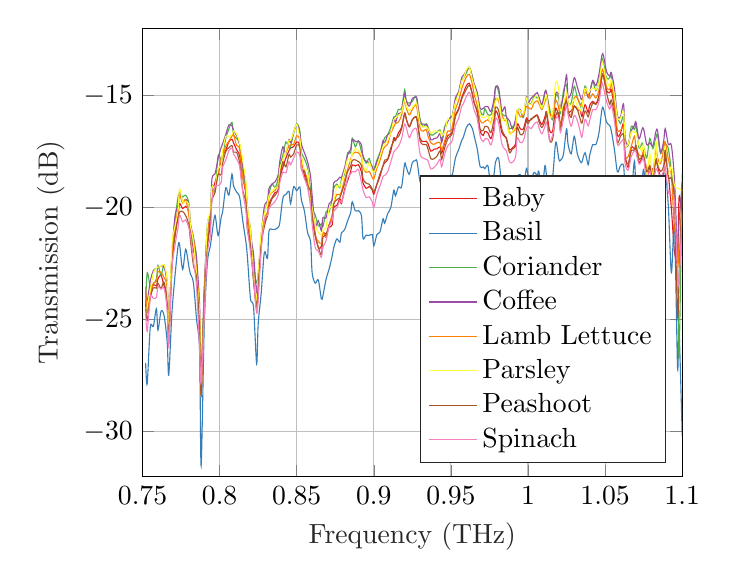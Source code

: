 % This file was created by matlab2tikz.
%
%The latest updates can be retrieved from
%  http://www.mathworks.com/matlabcentral/fileexchange/22022-matlab2tikz-matlab2tikz
%where you can also make suggestions and rate matlab2tikz.
%
\definecolor{mycolor1}{rgb}{0.894,0.102,0.11}%
\definecolor{mycolor2}{rgb}{0.216,0.494,0.722}%
\definecolor{mycolor3}{rgb}{0.302,0.686,0.29}%
\definecolor{mycolor4}{rgb}{0.596,0.306,0.639}%
\definecolor{mycolor5}{rgb}{1.0,0.498,0.0}%
\definecolor{mycolor6}{rgb}{1.0,1.0,0.2}%
\definecolor{mycolor7}{rgb}{0.651,0.337,0.157}%
\definecolor{mycolor8}{rgb}{0.969,0.506,0.749}%
%
\begin{tikzpicture}

\begin{axis}[%
xmin=0.75,
xmax=1.1,
xlabel style={font=\color{white!15!black}},
xlabel={Frequency (THz)},
ymin=-32,
ymax=-12,
ylabel style={font=\color{white!15!black}},
ylabel={Transmission (dB)},
axis background/.style={fill=white},
xmajorgrids,
ymajorgrids,
legend style={at={(0.97,0.03)}, anchor=south east, legend cell align=left, align=left, draw=white!15!black}
]
\addplot [smooth, color=mycolor1]
  table[row sep=crcr]{%
0.752	-24.549\\
0.753	-24.677\\
0.755	-23.911\\
0.757	-23.445\\
0.759	-23.495\\
0.76	-23.184\\
0.762	-23.024\\
0.764	-23.505\\
0.766	-24.106\\
0.767	-26.063\\
0.769	-22.325\\
0.771	-21.313\\
0.773	-20.342\\
0.774	-19.823\\
0.776	-20.046\\
0.778	-19.95\\
0.78	-20.187\\
0.781	-20.984\\
0.783	-21.861\\
0.785	-22.743\\
0.787	-25.639\\
0.788	-28.383\\
0.79	-24.043\\
0.792	-21.76\\
0.794	-20.689\\
0.795	-19.452\\
0.797	-18.876\\
0.799	-18.471\\
0.801	-17.928\\
0.802	-17.655\\
0.804	-17.447\\
0.806	-17.06\\
0.808	-16.957\\
0.809	-17.111\\
0.811	-17.417\\
0.813	-17.696\\
0.815	-18.635\\
0.817	-19.428\\
0.818	-20.713\\
0.82	-21.625\\
0.822	-23.166\\
0.824	-24.597\\
0.825	-23.906\\
0.827	-21.547\\
0.829	-20.599\\
0.831	-20.395\\
0.832	-19.846\\
0.834	-19.557\\
0.836	-19.329\\
0.838	-19.259\\
0.839	-18.691\\
0.841	-18.21\\
0.843	-17.787\\
0.845	-17.461\\
0.846	-17.345\\
0.848	-17.282\\
0.85	-17.073\\
0.852	-17.189\\
0.853	-17.79\\
0.855	-18.585\\
0.857	-19.044\\
0.859	-19.623\\
0.86	-20.307\\
0.862	-21.158\\
0.864	-21.79\\
0.866	-21.728\\
0.867	-21.13\\
0.869	-21.183\\
0.871	-20.877\\
0.873	-20.775\\
0.874	-20.006\\
0.876	-19.907\\
0.878	-19.604\\
0.879	-19.824\\
0.881	-19.198\\
0.883	-18.803\\
0.885	-18.385\\
0.886	-18.096\\
0.888	-18.146\\
0.89	-18.092\\
0.892	-18.413\\
0.893	-18.9\\
0.895	-19.144\\
0.897	-19.063\\
0.899	-19.214\\
0.9	-19.405\\
0.902	-18.977\\
0.904	-18.607\\
0.906	-18.118\\
0.907	-18.014\\
0.909	-17.859\\
0.911	-17.474\\
0.913	-16.888\\
0.914	-17.01\\
0.916	-16.662\\
0.918	-16.432\\
0.92	-15.807\\
0.921	-16.042\\
0.923	-16.388\\
0.925	-16.077\\
0.927	-15.963\\
0.928	-16.046\\
0.93	-16.92\\
0.932	-17.054\\
0.934	-17.042\\
0.935	-17.126\\
0.937	-17.486\\
0.939	-17.396\\
0.941	-17.38\\
0.943	-17.292\\
0.944	-17.58\\
0.946	-17.102\\
0.948	-16.793\\
0.95	-16.707\\
0.951	-16.6\\
0.953	-15.856\\
0.955	-15.583\\
0.957	-15.086\\
0.958	-14.913\\
0.96	-14.569\\
0.962	-14.459\\
0.964	-14.97\\
0.965	-15.293\\
0.967	-15.749\\
0.969	-16.596\\
0.971	-16.783\\
0.972	-16.605\\
0.974	-16.667\\
0.976	-16.926\\
0.978	-16.366\\
0.979	-15.69\\
0.981	-15.99\\
0.983	-16.643\\
0.985	-16.845\\
0.986	-16.886\\
0.988	-17.429\\
0.99	-17.323\\
0.992	-17.151\\
0.993	-16.277\\
0.995	-16.484\\
0.997	-16.498\\
0.999	-16.002\\
1.0	-16.133\\
1.002	-16.084\\
1.004	-15.942\\
1.006	-15.866\\
1.007	-16.034\\
1.009	-16.292\\
1.011	-15.954\\
1.012	-15.732\\
1.014	-16.554\\
1.016	-16.574\\
1.018	-15.569\\
1.02	-15.995\\
1.021	-16.232\\
1.023	-15.844\\
1.025	-15.043\\
1.026	-15.713\\
1.028	-15.691\\
1.03	-15.471\\
1.032	-15.638\\
1.034	-15.682\\
1.035	-15.943\\
1.037	-15.409\\
1.039	-15.761\\
1.04	-15.441\\
1.042	-15.26\\
1.044	-15.375\\
1.046	-15.002\\
1.048	-14.065\\
1.049	-14.174\\
1.051	-14.785\\
1.053	-14.881\\
1.054	-14.741\\
1.056	-15.563\\
1.058	-16.771\\
1.06	-16.68\\
1.062	-16.275\\
1.063	-17.623\\
1.065	-18.208\\
1.067	-17.328\\
1.069	-17.384\\
1.07	-17.412\\
1.072	-17.977\\
1.074	-17.776\\
1.075	-17.47\\
1.077	-18.667\\
1.079	-18.197\\
1.081	-18.299\\
1.083	-17.94\\
1.084	-18.153\\
1.086	-18.623\\
1.088	-18.475\\
1.089	-17.781\\
1.091	-18.519\\
1.093	-20.054\\
1.095	-21.966\\
1.097	-22.354\\
1.098	-19.519\\
1.1	-20.52\\
};
\addlegendentry{Baby}

\addplot [smooth, color=mycolor2]
  table[row sep=crcr]{%
0.752	-26.937\\
0.753	-27.868\\
0.755	-25.347\\
0.757	-25.303\\
0.759	-24.511\\
0.76	-25.466\\
0.762	-24.625\\
0.764	-24.833\\
0.766	-26.024\\
0.767	-27.477\\
0.769	-24.755\\
0.771	-23.079\\
0.773	-21.739\\
0.774	-21.646\\
0.776	-22.759\\
0.778	-21.861\\
0.78	-22.616\\
0.781	-22.95\\
0.783	-23.361\\
0.785	-24.961\\
0.787	-26.405\\
0.788	-31.517\\
0.79	-25.361\\
0.792	-22.498\\
0.794	-21.707\\
0.795	-21.203\\
0.797	-20.348\\
0.799	-21.25\\
0.801	-20.43\\
0.802	-20.165\\
0.804	-19.114\\
0.806	-19.446\\
0.808	-18.503\\
0.809	-19.031\\
0.811	-19.307\\
0.813	-19.545\\
0.815	-20.589\\
0.817	-21.511\\
0.818	-22.189\\
0.82	-24.058\\
0.822	-24.454\\
0.824	-26.974\\
0.825	-25.208\\
0.827	-23.775\\
0.829	-21.998\\
0.831	-22.268\\
0.832	-21.062\\
0.834	-20.975\\
0.836	-20.975\\
0.838	-20.873\\
0.839	-20.684\\
0.841	-19.588\\
0.843	-19.414\\
0.845	-19.283\\
0.846	-19.825\\
0.848	-19.073\\
0.85	-19.248\\
0.852	-19.082\\
0.853	-19.649\\
0.855	-20.16\\
0.857	-21.103\\
0.859	-21.537\\
0.86	-22.915\\
0.862	-23.373\\
0.864	-23.231\\
0.866	-24.08\\
0.867	-23.933\\
0.869	-23.203\\
0.871	-22.743\\
0.873	-22.161\\
0.874	-21.791\\
0.876	-21.399\\
0.878	-21.546\\
0.879	-21.131\\
0.881	-20.993\\
0.883	-20.592\\
0.885	-20.223\\
0.886	-19.742\\
0.888	-20.149\\
0.89	-20.138\\
0.892	-20.375\\
0.893	-21.374\\
0.895	-21.234\\
0.897	-21.246\\
0.899	-21.211\\
0.9	-21.711\\
0.902	-21.206\\
0.904	-21.087\\
0.906	-20.496\\
0.907	-20.704\\
0.909	-20.271\\
0.911	-20.006\\
0.913	-19.223\\
0.914	-19.478\\
0.916	-19.081\\
0.918	-19.075\\
0.92	-18.045\\
0.921	-18.197\\
0.923	-18.516\\
0.925	-17.992\\
0.927	-17.907\\
0.928	-17.933\\
0.93	-18.845\\
0.932	-18.848\\
0.934	-19.036\\
0.935	-19.027\\
0.937	-19.456\\
0.939	-19.278\\
0.941	-19.373\\
0.943	-18.914\\
0.944	-19.524\\
0.946	-18.86\\
0.948	-18.641\\
0.95	-18.556\\
0.951	-18.529\\
0.953	-17.776\\
0.955	-17.427\\
0.957	-17.005\\
0.958	-16.875\\
0.96	-16.438\\
0.962	-16.264\\
0.964	-16.494\\
0.965	-16.78\\
0.967	-17.364\\
0.969	-18.182\\
0.971	-18.184\\
0.972	-18.263\\
0.974	-18.137\\
0.976	-19.038\\
0.978	-18.494\\
0.979	-17.952\\
0.981	-17.815\\
0.983	-18.942\\
0.985	-18.599\\
0.986	-19.188\\
0.988	-19.378\\
0.99	-19.573\\
0.992	-19.301\\
0.993	-18.651\\
0.995	-18.535\\
0.997	-18.969\\
0.999	-18.247\\
1.0	-18.548\\
1.002	-18.727\\
1.004	-18.43\\
1.006	-18.571\\
1.007	-18.386\\
1.009	-19.227\\
1.011	-18.128\\
1.012	-18.539\\
1.014	-18.741\\
1.016	-18.619\\
1.018	-17.08\\
1.02	-17.839\\
1.021	-17.899\\
1.023	-17.618\\
1.025	-16.491\\
1.026	-17.186\\
1.028	-17.603\\
1.03	-16.824\\
1.032	-17.601\\
1.034	-17.954\\
1.035	-17.968\\
1.037	-17.552\\
1.039	-18.094\\
1.04	-17.671\\
1.042	-17.194\\
1.044	-17.195\\
1.046	-16.682\\
1.048	-15.605\\
1.049	-15.605\\
1.051	-16.197\\
1.053	-16.339\\
1.054	-16.562\\
1.056	-17.39\\
1.058	-18.409\\
1.06	-18.124\\
1.062	-18.132\\
1.063	-19.185\\
1.065	-18.884\\
1.067	-19.352\\
1.069	-17.916\\
1.07	-18.963\\
1.072	-18.783\\
1.074	-18.723\\
1.075	-18.307\\
1.077	-19.277\\
1.079	-19.222\\
1.081	-19.72\\
1.083	-19.714\\
1.084	-18.77\\
1.086	-19.693\\
1.088	-20.476\\
1.089	-18.494\\
1.091	-19.899\\
1.093	-22.907\\
1.095	-20.803\\
1.097	-27.141\\
1.098	-25.524\\
1.1	-30.172\\
};
\addlegendentry{Basil}

\addplot [smooth, color=mycolor3]
  table[row sep=crcr]{%
0.752	-24.33\\
0.753	-22.906\\
0.755	-23.516\\
0.757	-23.412\\
0.759	-23.19\\
0.76	-22.583\\
0.762	-23.02\\
0.764	-22.566\\
0.766	-23.51\\
0.767	-25.527\\
0.769	-22.082\\
0.771	-20.557\\
0.773	-19.554\\
0.774	-19.377\\
0.776	-19.528\\
0.778	-19.447\\
0.78	-19.784\\
0.781	-20.664\\
0.783	-21.701\\
0.785	-22.228\\
0.787	-25.623\\
0.788	-27.102\\
0.79	-23.93\\
0.792	-20.802\\
0.794	-20.28\\
0.795	-18.989\\
0.797	-19.295\\
0.799	-17.684\\
0.801	-17.909\\
0.802	-17.671\\
0.804	-16.905\\
0.806	-16.496\\
0.808	-16.198\\
0.809	-16.761\\
0.811	-16.917\\
0.813	-17.197\\
0.815	-18.313\\
0.817	-19.287\\
0.818	-20.28\\
0.82	-20.92\\
0.822	-22.651\\
0.824	-23.365\\
0.825	-23.021\\
0.827	-21.408\\
0.829	-20.27\\
0.831	-19.771\\
0.832	-19.379\\
0.834	-18.952\\
0.836	-19.112\\
0.838	-18.707\\
0.839	-18.153\\
0.841	-17.655\\
0.843	-17.07\\
0.845	-17.341\\
0.846	-17.284\\
0.848	-16.701\\
0.85	-16.265\\
0.852	-16.567\\
0.853	-17.508\\
0.855	-17.817\\
0.857	-18.237\\
0.859	-19.244\\
0.86	-20.02\\
0.862	-20.326\\
0.864	-20.822\\
0.866	-20.724\\
0.867	-20.862\\
0.869	-20.191\\
0.871	-20.2\\
0.873	-19.587\\
0.874	-19.145\\
0.876	-18.955\\
0.878	-19.118\\
0.879	-18.726\\
0.881	-18.5\\
0.883	-17.571\\
0.885	-17.555\\
0.886	-16.906\\
0.888	-17.288\\
0.89	-17.02\\
0.892	-17.508\\
0.893	-17.677\\
0.895	-18.021\\
0.897	-17.816\\
0.899	-18.314\\
0.9	-18.309\\
0.902	-17.884\\
0.904	-17.541\\
0.906	-17.114\\
0.907	-16.888\\
0.909	-16.749\\
0.911	-16.411\\
0.913	-15.956\\
0.914	-15.947\\
0.916	-15.625\\
0.918	-15.579\\
0.92	-14.748\\
0.921	-15.248\\
0.923	-15.34\\
0.925	-15.263\\
0.927	-15.032\\
0.928	-15.248\\
0.93	-16.041\\
0.932	-16.394\\
0.934	-16.256\\
0.935	-16.369\\
0.937	-16.761\\
0.939	-16.732\\
0.941	-16.628\\
0.943	-16.538\\
0.944	-16.957\\
0.946	-16.385\\
0.948	-16.103\\
0.95	-15.967\\
0.951	-15.861\\
0.953	-15.262\\
0.955	-14.873\\
0.957	-14.316\\
0.958	-14.25\\
0.96	-13.993\\
0.962	-13.747\\
0.964	-14.167\\
0.965	-14.509\\
0.967	-14.912\\
0.969	-15.694\\
0.971	-15.87\\
0.972	-15.593\\
0.974	-15.854\\
0.976	-15.856\\
0.978	-15.371\\
0.979	-14.628\\
0.981	-14.844\\
0.983	-15.774\\
0.985	-15.901\\
0.986	-15.943\\
0.988	-16.488\\
0.99	-16.391\\
0.992	-16.249\\
0.993	-15.646\\
0.995	-15.67\\
0.997	-15.987\\
0.999	-15.201\\
1.0	-15.347\\
1.002	-15.372\\
1.004	-15.029\\
1.006	-15.116\\
1.007	-15.09\\
1.009	-15.62\\
1.011	-14.85\\
1.012	-14.892\\
1.014	-15.592\\
1.016	-16.09\\
1.018	-15.009\\
1.02	-15.142\\
1.021	-15.799\\
1.023	-14.794\\
1.025	-14.527\\
1.026	-15.323\\
1.028	-15.348\\
1.03	-14.591\\
1.032	-15.109\\
1.034	-15.406\\
1.035	-15.563\\
1.037	-14.58\\
1.039	-15.019\\
1.04	-14.857\\
1.042	-14.371\\
1.044	-14.791\\
1.046	-14.357\\
1.048	-13.409\\
1.049	-13.557\\
1.051	-14.243\\
1.053	-14.209\\
1.054	-14.147\\
1.056	-15.244\\
1.058	-15.918\\
1.06	-16.255\\
1.062	-15.948\\
1.063	-17.152\\
1.065	-17.225\\
1.067	-16.384\\
1.069	-16.519\\
1.07	-16.316\\
1.072	-17.346\\
1.074	-17.124\\
1.075	-17.285\\
1.077	-17.784\\
1.079	-16.919\\
1.081	-17.368\\
1.083	-16.882\\
1.084	-16.759\\
1.086	-17.592\\
1.088	-17.191\\
1.089	-17.163\\
1.091	-17.369\\
1.093	-18.361\\
1.095	-19.62\\
1.097	-22.528\\
1.098	-26.593\\
1.1	-18.517\\
};
\addlegendentry{Coriander}

\addplot [smooth, color=mycolor4]
  table[row sep=crcr]{%
0.752	-23.694\\
0.753	-24.172\\
0.755	-23.287\\
0.757	-22.815\\
0.759	-22.714\\
0.76	-22.684\\
0.762	-22.617\\
0.764	-22.671\\
0.766	-23.36\\
0.767	-25.21\\
0.769	-22.229\\
0.771	-20.425\\
0.773	-19.896\\
0.774	-19.305\\
0.776	-19.779\\
0.778	-19.629\\
0.78	-19.867\\
0.781	-20.719\\
0.783	-21.31\\
0.785	-22.287\\
0.787	-24.38\\
0.788	-27.864\\
0.79	-23.607\\
0.792	-21.015\\
0.794	-20.401\\
0.795	-18.729\\
0.797	-18.494\\
0.799	-17.826\\
0.801	-17.314\\
0.802	-17.136\\
0.804	-16.734\\
0.806	-16.314\\
0.808	-16.35\\
0.809	-16.559\\
0.811	-16.792\\
0.813	-17.219\\
0.815	-18.182\\
0.817	-18.973\\
0.818	-19.981\\
0.82	-21.256\\
0.822	-22.081\\
0.824	-23.805\\
0.825	-22.989\\
0.827	-21.214\\
0.829	-19.945\\
0.831	-19.709\\
0.832	-19.146\\
0.834	-18.951\\
0.836	-18.849\\
0.838	-18.537\\
0.839	-17.953\\
0.841	-17.288\\
0.843	-17.581\\
0.845	-16.96\\
0.846	-17.1\\
0.848	-16.651\\
0.85	-16.287\\
0.852	-16.694\\
0.853	-17.175\\
0.855	-17.556\\
0.857	-17.949\\
0.859	-18.616\\
0.86	-19.467\\
0.862	-20.791\\
0.864	-20.584\\
0.866	-21.029\\
0.867	-20.452\\
0.869	-20.459\\
0.871	-19.829\\
0.873	-19.672\\
0.874	-18.904\\
0.876	-18.806\\
0.878	-18.643\\
0.879	-18.667\\
0.881	-18.231\\
0.883	-17.655\\
0.885	-17.397\\
0.886	-16.951\\
0.888	-17.054\\
0.89	-17.04\\
0.892	-17.205\\
0.893	-17.768\\
0.895	-17.928\\
0.897	-17.998\\
0.899	-18.171\\
0.9	-18.42\\
0.902	-17.962\\
0.904	-17.627\\
0.906	-17.005\\
0.907	-17.162\\
0.909	-16.749\\
0.911	-16.615\\
0.913	-15.996\\
0.914	-16.204\\
0.916	-15.805\\
0.918	-15.735\\
0.92	-14.907\\
0.921	-15.239\\
0.923	-15.473\\
0.925	-15.138\\
0.927	-15.08\\
0.928	-15.152\\
0.93	-16.185\\
0.932	-16.274\\
0.934	-16.307\\
0.935	-16.459\\
0.937	-16.977\\
0.939	-16.926\\
0.941	-16.89\\
0.943	-16.702\\
0.944	-17.095\\
0.946	-16.505\\
0.948	-16.162\\
0.95	-15.95\\
0.951	-15.9\\
0.953	-15.089\\
0.955	-14.83\\
0.957	-14.21\\
0.958	-14.122\\
0.96	-13.902\\
0.962	-13.74\\
0.964	-14.222\\
0.965	-14.466\\
0.967	-14.856\\
0.969	-15.582\\
0.971	-15.573\\
0.972	-15.509\\
0.974	-15.497\\
0.976	-15.722\\
0.978	-15.136\\
0.979	-14.601\\
0.981	-14.685\\
0.983	-15.687\\
0.985	-15.507\\
0.986	-15.966\\
0.988	-16.128\\
0.99	-16.499\\
0.992	-16.031\\
0.993	-15.673\\
0.995	-15.621\\
0.997	-15.914\\
0.999	-15.056\\
1.0	-15.347\\
1.002	-15.119\\
1.004	-14.995\\
1.006	-14.874\\
1.007	-15.049\\
1.009	-15.4\\
1.011	-14.835\\
1.012	-14.874\\
1.014	-15.791\\
1.016	-15.882\\
1.018	-14.911\\
1.02	-14.972\\
1.021	-15.527\\
1.023	-15.009\\
1.025	-14.088\\
1.026	-15.074\\
1.028	-14.884\\
1.03	-14.202\\
1.032	-14.626\\
1.034	-15.066\\
1.035	-15.184\\
1.037	-14.679\\
1.039	-15.094\\
1.04	-14.916\\
1.042	-14.331\\
1.044	-14.565\\
1.046	-14.061\\
1.048	-13.191\\
1.049	-13.239\\
1.051	-13.953\\
1.053	-14.129\\
1.054	-13.976\\
1.056	-14.65\\
1.058	-15.901\\
1.06	-15.958\\
1.062	-15.386\\
1.063	-16.878\\
1.065	-17.203\\
1.067	-16.573\\
1.069	-16.339\\
1.07	-16.182\\
1.072	-16.938\\
1.074	-16.504\\
1.075	-16.492\\
1.077	-17.19\\
1.079	-17.112\\
1.081	-17.243\\
1.083	-16.598\\
1.084	-16.568\\
1.086	-17.523\\
1.088	-17.032\\
1.089	-16.48\\
1.091	-17.176\\
1.093	-17.228\\
1.095	-18.757\\
1.097	-22.022\\
1.098	-20.624\\
1.1	-18.955\\
};
\addlegendentry{Coffee}

\addplot [smooth, color=mycolor5]
  table[row sep=crcr]{%
0.752	-23.55\\
0.753	-24.691\\
0.755	-23.919\\
0.757	-23.372\\
0.759	-23.305\\
0.76	-22.861\\
0.762	-22.901\\
0.764	-23.127\\
0.766	-23.594\\
0.767	-25.836\\
0.769	-22.26\\
0.771	-20.904\\
0.773	-20.029\\
0.774	-19.451\\
0.776	-19.792\\
0.778	-19.656\\
0.78	-20.335\\
0.781	-20.841\\
0.783	-21.376\\
0.785	-22.849\\
0.787	-24.783\\
0.788	-28.316\\
0.79	-24.006\\
0.792	-21.246\\
0.794	-20.43\\
0.795	-19.384\\
0.797	-19.14\\
0.799	-18.513\\
0.801	-17.791\\
0.802	-17.743\\
0.804	-17.261\\
0.806	-17.035\\
0.808	-16.816\\
0.809	-16.756\\
0.811	-17.224\\
0.813	-17.399\\
0.815	-18.677\\
0.817	-19.225\\
0.818	-20.369\\
0.82	-21.34\\
0.822	-22.946\\
0.824	-24.266\\
0.825	-23.479\\
0.827	-21.631\\
0.829	-20.519\\
0.831	-20.214\\
0.832	-19.526\\
0.834	-19.32\\
0.836	-19.234\\
0.838	-18.974\\
0.839	-18.531\\
0.841	-17.872\\
0.843	-17.532\\
0.845	-17.259\\
0.846	-17.201\\
0.848	-17.178\\
0.85	-16.798\\
0.852	-16.964\\
0.853	-17.768\\
0.855	-18.393\\
0.857	-18.765\\
0.859	-19.751\\
0.86	-20.31\\
0.862	-21.241\\
0.864	-21.508\\
0.866	-21.607\\
0.867	-21.099\\
0.869	-21.34\\
0.871	-20.779\\
0.873	-20.3\\
0.874	-19.858\\
0.876	-19.41\\
0.878	-19.443\\
0.879	-19.271\\
0.881	-18.77\\
0.883	-18.298\\
0.885	-17.867\\
0.886	-17.643\\
0.888	-17.524\\
0.89	-17.562\\
0.892	-17.769\\
0.893	-18.201\\
0.895	-18.434\\
0.897	-18.392\\
0.899	-18.655\\
0.9	-18.72\\
0.902	-18.238\\
0.904	-17.902\\
0.906	-17.419\\
0.907	-17.297\\
0.909	-17.163\\
0.911	-16.682\\
0.913	-16.39\\
0.914	-16.257\\
0.916	-16.186\\
0.918	-15.875\\
0.92	-15.247\\
0.921	-15.546\\
0.923	-15.868\\
0.925	-15.622\\
0.927	-15.415\\
0.928	-15.576\\
0.93	-16.455\\
0.932	-16.593\\
0.934	-16.511\\
0.935	-16.783\\
0.937	-17.11\\
0.939	-17.178\\
0.941	-17.103\\
0.943	-17.113\\
0.944	-17.445\\
0.946	-17.017\\
0.948	-16.583\\
0.95	-16.61\\
0.951	-16.353\\
0.953	-15.616\\
0.955	-15.232\\
0.957	-14.703\\
0.958	-14.501\\
0.96	-14.174\\
0.962	-14.062\\
0.964	-14.527\\
0.965	-14.943\\
0.967	-15.416\\
0.969	-16.135\\
0.971	-16.225\\
0.972	-16.156\\
0.974	-16.083\\
0.976	-16.19\\
0.978	-15.587\\
0.979	-15.131\\
0.981	-15.252\\
0.983	-15.88\\
0.985	-16.116\\
0.986	-16.168\\
0.988	-16.664\\
0.99	-16.624\\
0.992	-16.447\\
0.993	-15.692\\
0.995	-15.95\\
0.997	-15.88\\
0.999	-15.486\\
1.0	-15.528\\
1.002	-15.612\\
1.004	-15.332\\
1.006	-15.242\\
1.007	-15.349\\
1.009	-15.619\\
1.011	-15.28\\
1.012	-15.061\\
1.014	-15.777\\
1.016	-15.939\\
1.018	-15.222\\
1.02	-15.596\\
1.021	-16.413\\
1.023	-15.601\\
1.025	-15.011\\
1.026	-15.741\\
1.028	-15.853\\
1.03	-15.093\\
1.032	-15.104\\
1.034	-15.46\\
1.035	-15.314\\
1.037	-14.873\\
1.039	-14.921\\
1.04	-15.138\\
1.042	-14.929\\
1.044	-15.112\\
1.046	-14.762\\
1.048	-13.898\\
1.049	-13.938\\
1.051	-14.645\\
1.053	-14.727\\
1.054	-14.458\\
1.056	-15.366\\
1.058	-16.531\\
1.06	-16.546\\
1.062	-16.48\\
1.063	-17.703\\
1.065	-17.719\\
1.067	-17.261\\
1.069	-16.818\\
1.07	-17.275\\
1.072	-17.659\\
1.074	-17.683\\
1.075	-17.519\\
1.077	-18.264\\
1.079	-18.11\\
1.081	-18.403\\
1.083	-17.366\\
1.084	-17.776\\
1.086	-18.043\\
1.088	-17.372\\
1.089	-17.064\\
1.091	-17.849\\
1.093	-18.585\\
1.095	-20.928\\
1.097	-21.246\\
1.098	-22.509\\
1.1	-19.117\\
};
\addlegendentry{Lamb Lettuce}

\addplot [smooth, color=mycolor6]
  table[row sep=crcr]{%
0.752	-24.93\\
0.753	-24.371\\
0.755	-23.709\\
0.757	-22.915\\
0.759	-22.705\\
0.76	-22.663\\
0.762	-22.626\\
0.764	-22.559\\
0.766	-23.293\\
0.767	-25.544\\
0.769	-21.732\\
0.771	-20.866\\
0.773	-20.166\\
0.774	-19.155\\
0.776	-19.746\\
0.778	-19.742\\
0.78	-19.854\\
0.781	-20.734\\
0.783	-21.54\\
0.785	-22.956\\
0.787	-24.859\\
0.788	-27.935\\
0.79	-24.579\\
0.792	-20.821\\
0.794	-20.189\\
0.795	-19.082\\
0.797	-19.122\\
0.799	-18.259\\
0.801	-18.128\\
0.802	-17.451\\
0.804	-16.814\\
0.806	-16.84\\
0.808	-16.747\\
0.809	-16.584\\
0.811	-16.718\\
0.813	-17.13\\
0.815	-17.9\\
0.817	-18.844\\
0.818	-19.949\\
0.82	-21.036\\
0.822	-23.028\\
0.824	-24.095\\
0.825	-22.984\\
0.827	-21.087\\
0.829	-20.292\\
0.831	-19.822\\
0.832	-19.459\\
0.834	-19.286\\
0.836	-19.119\\
0.838	-19.058\\
0.839	-18.287\\
0.841	-17.875\\
0.843	-17.525\\
0.845	-16.999\\
0.846	-17.008\\
0.848	-16.651\\
0.85	-16.286\\
0.852	-16.909\\
0.853	-17.669\\
0.855	-18.359\\
0.857	-18.357\\
0.859	-19.718\\
0.86	-20.003\\
0.862	-20.767\\
0.864	-21.119\\
0.866	-21.22\\
0.867	-21.009\\
0.869	-20.882\\
0.871	-20.054\\
0.873	-19.903\\
0.874	-19.752\\
0.876	-19.039\\
0.878	-19.066\\
0.879	-18.877\\
0.881	-18.384\\
0.883	-17.844\\
0.885	-17.937\\
0.886	-17.628\\
0.888	-17.377\\
0.89	-17.462\\
0.892	-17.67\\
0.893	-18.109\\
0.895	-18.359\\
0.897	-17.995\\
0.899	-18.346\\
0.9	-18.422\\
0.902	-18.158\\
0.904	-17.706\\
0.906	-17.275\\
0.907	-17.15\\
0.909	-17.013\\
0.911	-16.648\\
0.913	-16.073\\
0.914	-16.012\\
0.916	-15.886\\
0.918	-15.756\\
0.92	-15.163\\
0.921	-15.466\\
0.923	-15.696\\
0.925	-15.525\\
0.927	-15.369\\
0.928	-15.413\\
0.93	-16.282\\
0.932	-16.405\\
0.934	-16.389\\
0.935	-16.459\\
0.937	-16.697\\
0.939	-16.577\\
0.941	-16.594\\
0.943	-16.608\\
0.944	-16.816\\
0.946	-16.618\\
0.948	-16.031\\
0.95	-16.196\\
0.951	-15.896\\
0.953	-15.292\\
0.955	-14.945\\
0.957	-14.359\\
0.958	-14.273\\
0.96	-13.861\\
0.962	-13.734\\
0.964	-14.326\\
0.965	-14.545\\
0.967	-15.065\\
0.969	-15.853\\
0.971	-15.993\\
0.972	-15.97\\
0.974	-15.92\\
0.976	-16.288\\
0.978	-15.535\\
0.979	-15.26\\
0.981	-15.14\\
0.983	-16.066\\
0.985	-16.039\\
0.986	-16.163\\
0.988	-16.737\\
0.99	-16.57\\
0.992	-16.371\\
0.993	-15.637\\
0.995	-15.669\\
0.997	-15.82\\
0.999	-15.093\\
1.0	-15.356\\
1.002	-15.404\\
1.004	-15.107\\
1.006	-15.005\\
1.007	-15.208\\
1.009	-15.566\\
1.011	-15.142\\
1.012	-15.02\\
1.014	-15.95\\
1.016	-15.772\\
1.018	-14.403\\
1.02	-14.751\\
1.021	-15.661\\
1.023	-15.461\\
1.025	-14.852\\
1.026	-15.343\\
1.028	-15.445\\
1.03	-15.176\\
1.032	-15.463\\
1.034	-15.679\\
1.035	-15.482\\
1.037	-14.675\\
1.039	-14.905\\
1.04	-14.792\\
1.042	-14.66\\
1.044	-14.741\\
1.046	-14.45\\
1.048	-13.512\\
1.049	-13.738\\
1.051	-14.331\\
1.053	-14.593\\
1.054	-14.301\\
1.056	-14.972\\
1.058	-15.993\\
1.06	-16.015\\
1.062	-15.72\\
1.063	-17.163\\
1.065	-17.177\\
1.067	-16.622\\
1.069	-16.657\\
1.07	-16.646\\
1.072	-17.221\\
1.074	-17.486\\
1.075	-17.191\\
1.077	-18.6\\
1.079	-17.606\\
1.081	-18.638\\
1.083	-17.047\\
1.084	-18.071\\
1.086	-17.863\\
1.088	-17.871\\
1.089	-17.288\\
1.091	-18.523\\
1.093	-18.172\\
1.095	-19.021\\
1.097	-19.137\\
1.098	-19.16\\
1.1	-19.249\\
};
\addlegendentry{Parsley}

\addplot [smooth, color=mycolor7]
  table[row sep=crcr]{%
0.752	-24.288\\
0.753	-25.042\\
0.755	-24.05\\
0.757	-23.583\\
0.759	-23.597\\
0.76	-23.376\\
0.762	-23.608\\
0.764	-23.329\\
0.766	-24.286\\
0.767	-25.834\\
0.769	-22.799\\
0.771	-21.218\\
0.773	-20.49\\
0.774	-20.203\\
0.776	-20.172\\
0.778	-20.366\\
0.78	-20.752\\
0.781	-21.411\\
0.783	-22.581\\
0.785	-23.136\\
0.787	-25.403\\
0.788	-28.293\\
0.79	-24.24\\
0.792	-21.803\\
0.794	-20.498\\
0.795	-19.65\\
0.797	-19.329\\
0.799	-18.528\\
0.801	-18.535\\
0.802	-18.017\\
0.804	-17.499\\
0.806	-17.328\\
0.808	-17.232\\
0.809	-17.532\\
0.811	-17.538\\
0.813	-18.015\\
0.815	-19.253\\
0.817	-19.706\\
0.818	-20.974\\
0.82	-21.694\\
0.822	-23.308\\
0.824	-24.436\\
0.825	-23.479\\
0.827	-21.638\\
0.829	-20.853\\
0.831	-20.325\\
0.832	-20.005\\
0.834	-19.602\\
0.836	-19.448\\
0.838	-19.188\\
0.839	-18.711\\
0.841	-17.963\\
0.843	-18.184\\
0.845	-17.632\\
0.846	-17.747\\
0.848	-17.602\\
0.85	-17.208\\
0.852	-17.334\\
0.853	-18.284\\
0.855	-18.363\\
0.857	-18.994\\
0.859	-19.315\\
0.86	-20.359\\
0.862	-21.296\\
0.864	-21.764\\
0.866	-22.103\\
0.867	-21.322\\
0.869	-21.234\\
0.871	-20.766\\
0.873	-20.525\\
0.874	-19.825\\
0.876	-19.656\\
0.878	-19.55\\
0.879	-19.359\\
0.881	-18.947\\
0.883	-18.397\\
0.885	-18.153\\
0.886	-17.896\\
0.888	-17.872\\
0.89	-17.946\\
0.892	-18.128\\
0.893	-18.711\\
0.895	-18.909\\
0.897	-18.96\\
0.899	-19.17\\
0.9	-19.308\\
0.902	-18.95\\
0.904	-18.5\\
0.906	-18.139\\
0.907	-17.884\\
0.909	-17.83\\
0.911	-17.332\\
0.913	-17.041\\
0.914	-16.922\\
0.916	-16.836\\
0.918	-16.496\\
0.92	-15.776\\
0.921	-16.035\\
0.923	-16.4\\
0.925	-16.086\\
0.927	-15.938\\
0.928	-16.091\\
0.93	-17.011\\
0.932	-17.189\\
0.934	-17.187\\
0.935	-17.362\\
0.937	-17.821\\
0.939	-17.822\\
0.941	-17.7\\
0.943	-17.471\\
0.944	-17.854\\
0.946	-17.326\\
0.948	-16.932\\
0.95	-16.794\\
0.951	-16.669\\
0.953	-15.914\\
0.955	-15.646\\
0.957	-15.157\\
0.958	-14.999\\
0.96	-14.727\\
0.962	-14.55\\
0.964	-14.951\\
0.965	-15.329\\
0.967	-15.669\\
0.969	-16.508\\
0.971	-16.553\\
0.972	-16.379\\
0.974	-16.409\\
0.976	-16.658\\
0.978	-16.047\\
0.979	-15.512\\
0.981	-15.685\\
0.983	-16.503\\
0.985	-16.805\\
0.986	-16.938\\
0.988	-17.555\\
0.99	-17.369\\
0.992	-17.251\\
0.993	-16.418\\
0.995	-16.743\\
0.997	-16.685\\
0.999	-16.129\\
1.0	-16.247\\
1.002	-16.034\\
1.004	-15.971\\
1.006	-15.898\\
1.007	-16.148\\
1.009	-16.433\\
1.011	-16.13\\
1.012	-15.766\\
1.014	-16.99\\
1.016	-16.939\\
1.018	-15.912\\
1.02	-15.768\\
1.021	-16.547\\
1.023	-15.547\\
1.025	-15.281\\
1.026	-15.746\\
1.028	-15.971\\
1.03	-15.476\\
1.032	-15.627\\
1.034	-16.091\\
1.035	-16.233\\
1.037	-15.691\\
1.039	-15.95\\
1.04	-15.736\\
1.042	-15.334\\
1.044	-15.402\\
1.046	-15.093\\
1.048	-14.163\\
1.049	-14.135\\
1.051	-14.891\\
1.053	-15.391\\
1.054	-15.202\\
1.056	-15.836\\
1.058	-17.086\\
1.06	-16.816\\
1.062	-16.762\\
1.063	-17.815\\
1.065	-18.04\\
1.067	-17.454\\
1.069	-17.452\\
1.07	-17.223\\
1.072	-17.84\\
1.074	-17.716\\
1.075	-17.677\\
1.077	-18.408\\
1.079	-18.154\\
1.081	-18.77\\
1.083	-17.844\\
1.084	-18.095\\
1.086	-18.386\\
1.088	-18.15\\
1.089	-17.452\\
1.091	-18.654\\
1.093	-18.714\\
1.095	-19.759\\
1.097	-24.81\\
1.098	-23.188\\
1.1	-18.871\\
};
\addlegendentry{Peashoot}

\addplot [smooth, color=mycolor8]
  table[row sep=crcr]{%
0.752	-24.659\\
0.753	-25.533\\
0.755	-23.983\\
0.757	-24.05\\
0.759	-24.01\\
0.76	-23.532\\
0.762	-23.646\\
0.764	-23.601\\
0.766	-24.598\\
0.767	-26.18\\
0.769	-22.773\\
0.771	-21.709\\
0.773	-20.908\\
0.774	-20.335\\
0.776	-20.638\\
0.778	-20.551\\
0.78	-20.898\\
0.781	-21.189\\
0.783	-22.372\\
0.785	-23.532\\
0.787	-26.323\\
0.788	-27.819\\
0.79	-24.812\\
0.792	-22.093\\
0.794	-21.23\\
0.795	-19.688\\
0.797	-19.048\\
0.799	-19.019\\
0.801	-18.876\\
0.802	-18.187\\
0.804	-17.88\\
0.806	-17.466\\
0.808	-17.347\\
0.809	-17.61\\
0.811	-17.83\\
0.813	-18.186\\
0.815	-19.308\\
0.817	-20.123\\
0.818	-20.944\\
0.82	-21.991\\
0.822	-23.103\\
0.824	-24.711\\
0.825	-24.026\\
0.827	-21.869\\
0.829	-20.555\\
0.831	-20.349\\
0.832	-20.04\\
0.834	-19.869\\
0.836	-19.722\\
0.838	-19.426\\
0.839	-18.897\\
0.841	-18.419\\
0.843	-18.454\\
0.845	-17.954\\
0.846	-18.096\\
0.848	-17.795\\
0.85	-17.517\\
0.852	-17.664\\
0.853	-18.245\\
0.855	-18.71\\
0.857	-19.096\\
0.859	-19.978\\
0.86	-20.754\\
0.862	-21.776\\
0.864	-21.938\\
0.866	-22.22\\
0.867	-21.772\\
0.869	-21.489\\
0.871	-20.836\\
0.873	-20.572\\
0.874	-20.161\\
0.876	-20.012\\
0.878	-19.69\\
0.879	-19.767\\
0.881	-19.312\\
0.883	-18.689\\
0.885	-18.5\\
0.886	-18.397\\
0.888	-18.405\\
0.89	-18.299\\
0.892	-18.875\\
0.893	-19.215\\
0.895	-19.551\\
0.897	-19.52\\
0.899	-19.745\\
0.9	-20.009\\
0.902	-19.409\\
0.904	-19.032\\
0.906	-18.612\\
0.907	-18.566\\
0.909	-18.401\\
0.911	-17.966\\
0.913	-17.511\\
0.914	-17.428\\
0.916	-17.269\\
0.918	-16.93\\
0.92	-16.272\\
0.921	-16.425\\
0.923	-16.885\\
0.925	-16.58\\
0.927	-16.46\\
0.928	-16.589\\
0.93	-17.609\\
0.932	-17.793\\
0.934	-17.856\\
0.935	-17.89\\
0.937	-18.281\\
0.939	-18.206\\
0.941	-18.059\\
0.943	-17.847\\
0.944	-18.184\\
0.946	-17.621\\
0.948	-17.241\\
0.95	-17.116\\
0.951	-16.996\\
0.953	-16.316\\
0.955	-16.022\\
0.957	-15.489\\
0.958	-15.384\\
0.96	-15.051\\
0.962	-14.866\\
0.964	-15.319\\
0.965	-15.647\\
0.967	-16.007\\
0.969	-16.825\\
0.971	-17.058\\
0.972	-16.935\\
0.974	-16.946\\
0.976	-17.207\\
0.978	-16.616\\
0.979	-16.01\\
0.981	-16.264\\
0.983	-17.148\\
0.985	-17.399\\
0.986	-17.476\\
0.988	-17.958\\
0.99	-17.984\\
0.992	-17.717\\
0.993	-16.887\\
0.995	-17.106\\
0.997	-17.027\\
0.999	-16.469\\
1.0	-16.382\\
1.002	-16.481\\
1.004	-16.274\\
1.006	-16.183\\
1.007	-16.417\\
1.009	-16.711\\
1.011	-16.375\\
1.012	-16.207\\
1.014	-16.994\\
1.016	-16.767\\
1.018	-16.027\\
1.02	-16.03\\
1.021	-16.646\\
1.023	-16.062\\
1.025	-15.447\\
1.026	-15.854\\
1.028	-16.372\\
1.03	-15.885\\
1.032	-16.119\\
1.034	-16.638\\
1.035	-16.851\\
1.037	-16.063\\
1.039	-16.362\\
1.04	-16.127\\
1.042	-15.632\\
1.044	-15.64\\
1.046	-15.284\\
1.048	-14.47\\
1.049	-14.661\\
1.051	-15.28\\
1.053	-15.611\\
1.054	-15.403\\
1.056	-16.088\\
1.058	-17.184\\
1.06	-17.109\\
1.062	-17.021\\
1.063	-18.049\\
1.065	-18.331\\
1.067	-17.713\\
1.069	-17.473\\
1.07	-17.512\\
1.072	-18.06\\
1.074	-17.878\\
1.075	-17.846\\
1.077	-18.712\\
1.079	-18.379\\
1.081	-18.909\\
1.083	-18.278\\
1.084	-18.358\\
1.086	-18.632\\
1.088	-18.363\\
1.089	-18.168\\
1.091	-19.3\\
1.093	-19.428\\
1.095	-19.727\\
1.097	-22.824\\
1.098	-23.33\\
1.1	-20.078\\
};
\addlegendentry{Spinach}

\end{axis}
\end{tikzpicture}%
